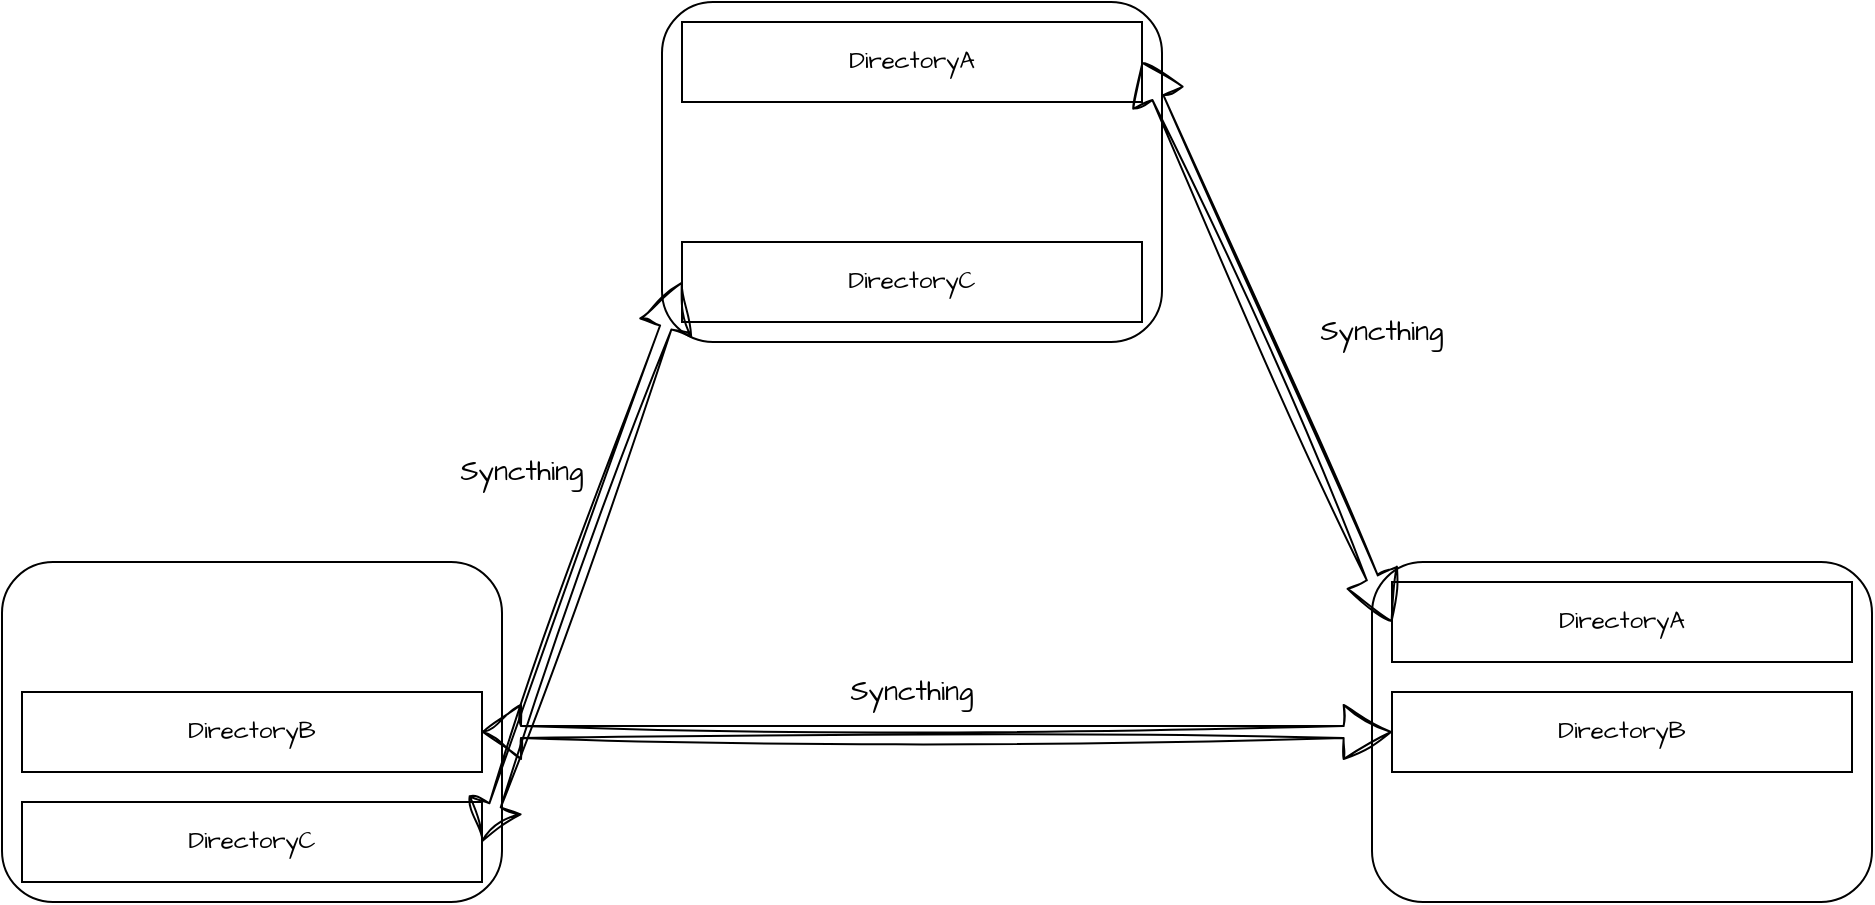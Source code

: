 <mxfile version="25.0.3">
  <diagram name="第 1 页" id="W1NaZzGZs_vzOwhi8Zwm">
    <mxGraphModel dx="1001" dy="620" grid="1" gridSize="10" guides="1" tooltips="1" connect="1" arrows="1" fold="1" page="1" pageScale="1" pageWidth="3200" pageHeight="2400" math="0" shadow="0">
      <root>
        <mxCell id="0" />
        <mxCell id="1" parent="0" />
        <mxCell id="Ddw5Nik--lQp2w7nQWTA-5" value="" style="rounded=1;whiteSpace=wrap;html=1;hachureGap=4;fontFamily=Architects Daughter;fontSource=https%3A%2F%2Ffonts.googleapis.com%2Fcss%3Ffamily%3DArchitects%2BDaughter;fillColor=default;" vertex="1" parent="1">
          <mxGeometry x="1120" y="680" width="250" height="170" as="geometry" />
        </mxCell>
        <mxCell id="Ddw5Nik--lQp2w7nQWTA-7" value="DirectoryA" style="rounded=0;whiteSpace=wrap;html=1;hachureGap=4;fontFamily=Architects Daughter;fontSource=https%3A%2F%2Ffonts.googleapis.com%2Fcss%3Ffamily%3DArchitects%2BDaughter;" vertex="1" parent="1">
          <mxGeometry x="1130" y="690" width="230" height="40" as="geometry" />
        </mxCell>
        <mxCell id="Ddw5Nik--lQp2w7nQWTA-9" value="DirectoryC" style="rounded=0;whiteSpace=wrap;html=1;hachureGap=4;fontFamily=Architects Daughter;fontSource=https%3A%2F%2Ffonts.googleapis.com%2Fcss%3Ffamily%3DArchitects%2BDaughter;" vertex="1" parent="1">
          <mxGeometry x="1130" y="800" width="230" height="40" as="geometry" />
        </mxCell>
        <mxCell id="Ddw5Nik--lQp2w7nQWTA-10" value="" style="rounded=1;whiteSpace=wrap;html=1;hachureGap=4;fontFamily=Architects Daughter;fontSource=https%3A%2F%2Ffonts.googleapis.com%2Fcss%3Ffamily%3DArchitects%2BDaughter;fillColor=default;" vertex="1" parent="1">
          <mxGeometry x="790" y="960" width="250" height="170" as="geometry" />
        </mxCell>
        <mxCell id="Ddw5Nik--lQp2w7nQWTA-12" value="DirectoryB" style="rounded=0;whiteSpace=wrap;html=1;hachureGap=4;fontFamily=Architects Daughter;fontSource=https%3A%2F%2Ffonts.googleapis.com%2Fcss%3Ffamily%3DArchitects%2BDaughter;" vertex="1" parent="1">
          <mxGeometry x="800" y="1025" width="230" height="40" as="geometry" />
        </mxCell>
        <mxCell id="Ddw5Nik--lQp2w7nQWTA-13" value="DirectoryC" style="rounded=0;whiteSpace=wrap;html=1;hachureGap=4;fontFamily=Architects Daughter;fontSource=https%3A%2F%2Ffonts.googleapis.com%2Fcss%3Ffamily%3DArchitects%2BDaughter;" vertex="1" parent="1">
          <mxGeometry x="800" y="1080" width="230" height="40" as="geometry" />
        </mxCell>
        <mxCell id="Ddw5Nik--lQp2w7nQWTA-14" value="" style="rounded=1;whiteSpace=wrap;html=1;hachureGap=4;fontFamily=Architects Daughter;fontSource=https%3A%2F%2Ffonts.googleapis.com%2Fcss%3Ffamily%3DArchitects%2BDaughter;fillColor=default;" vertex="1" parent="1">
          <mxGeometry x="1475" y="960" width="250" height="170" as="geometry" />
        </mxCell>
        <mxCell id="Ddw5Nik--lQp2w7nQWTA-15" value="DirectoryA" style="rounded=0;whiteSpace=wrap;html=1;hachureGap=4;fontFamily=Architects Daughter;fontSource=https%3A%2F%2Ffonts.googleapis.com%2Fcss%3Ffamily%3DArchitects%2BDaughter;" vertex="1" parent="1">
          <mxGeometry x="1485" y="970" width="230" height="40" as="geometry" />
        </mxCell>
        <mxCell id="Ddw5Nik--lQp2w7nQWTA-16" value="DirectoryB" style="rounded=0;whiteSpace=wrap;html=1;hachureGap=4;fontFamily=Architects Daughter;fontSource=https%3A%2F%2Ffonts.googleapis.com%2Fcss%3Ffamily%3DArchitects%2BDaughter;" vertex="1" parent="1">
          <mxGeometry x="1485" y="1025" width="230" height="40" as="geometry" />
        </mxCell>
        <mxCell id="Ddw5Nik--lQp2w7nQWTA-18" value="" style="shape=flexArrow;endArrow=classic;startArrow=classic;html=1;rounded=0;sketch=1;hachureGap=4;jiggle=2;curveFitting=1;fontFamily=Architects Daughter;fontSource=https%3A%2F%2Ffonts.googleapis.com%2Fcss%3Ffamily%3DArchitects%2BDaughter;width=6;endSize=7.56;entryX=0;entryY=0.5;entryDx=0;entryDy=0;exitX=1;exitY=0.5;exitDx=0;exitDy=0;" edge="1" parent="1" source="Ddw5Nik--lQp2w7nQWTA-13" target="Ddw5Nik--lQp2w7nQWTA-9">
          <mxGeometry width="100" height="100" relative="1" as="geometry">
            <mxPoint x="1030" y="1102" as="sourcePoint" />
            <mxPoint x="1460" y="1098" as="targetPoint" />
          </mxGeometry>
        </mxCell>
        <mxCell id="Ddw5Nik--lQp2w7nQWTA-19" value="" style="shape=flexArrow;endArrow=classic;startArrow=classic;html=1;rounded=0;sketch=1;hachureGap=4;jiggle=2;curveFitting=1;fontFamily=Architects Daughter;fontSource=https%3A%2F%2Ffonts.googleapis.com%2Fcss%3Ffamily%3DArchitects%2BDaughter;width=6;endSize=7.56;entryX=0;entryY=0.5;entryDx=0;entryDy=0;exitX=1;exitY=0.5;exitDx=0;exitDy=0;" edge="1" parent="1" source="Ddw5Nik--lQp2w7nQWTA-12" target="Ddw5Nik--lQp2w7nQWTA-16">
          <mxGeometry width="100" height="100" relative="1" as="geometry">
            <mxPoint x="1100" y="1120" as="sourcePoint" />
            <mxPoint x="1200" y="840" as="targetPoint" />
          </mxGeometry>
        </mxCell>
        <mxCell id="Ddw5Nik--lQp2w7nQWTA-20" value="" style="shape=flexArrow;endArrow=classic;startArrow=classic;html=1;rounded=0;sketch=1;hachureGap=4;jiggle=2;curveFitting=1;fontFamily=Architects Daughter;fontSource=https%3A%2F%2Ffonts.googleapis.com%2Fcss%3Ffamily%3DArchitects%2BDaughter;width=6;endSize=7.56;exitX=1;exitY=0.5;exitDx=0;exitDy=0;entryX=0;entryY=0.5;entryDx=0;entryDy=0;" edge="1" parent="1" source="Ddw5Nik--lQp2w7nQWTA-7" target="Ddw5Nik--lQp2w7nQWTA-15">
          <mxGeometry width="100" height="100" relative="1" as="geometry">
            <mxPoint x="1210" y="760" as="sourcePoint" />
            <mxPoint x="1665" y="760" as="targetPoint" />
          </mxGeometry>
        </mxCell>
        <mxCell id="Ddw5Nik--lQp2w7nQWTA-21" value="&lt;font style=&quot;font-size: 14px;&quot;&gt;Syncthing&lt;/font&gt;" style="text;html=1;align=center;verticalAlign=middle;whiteSpace=wrap;rounded=0;fontFamily=Architects Daughter;fontSource=https%3A%2F%2Ffonts.googleapis.com%2Fcss%3Ffamily%3DArchitects%2BDaughter;" vertex="1" parent="1">
          <mxGeometry x="1010" y="900" width="80" height="30" as="geometry" />
        </mxCell>
        <mxCell id="Ddw5Nik--lQp2w7nQWTA-23" value="&lt;font style=&quot;font-size: 14px;&quot;&gt;Syncthing&lt;/font&gt;" style="text;html=1;align=center;verticalAlign=middle;whiteSpace=wrap;rounded=0;fontFamily=Architects Daughter;fontSource=https%3A%2F%2Ffonts.googleapis.com%2Fcss%3Ffamily%3DArchitects%2BDaughter;" vertex="1" parent="1">
          <mxGeometry x="1205" y="1010" width="80" height="30" as="geometry" />
        </mxCell>
        <mxCell id="Ddw5Nik--lQp2w7nQWTA-24" value="&lt;font style=&quot;font-size: 14px;&quot;&gt;Syncthing&lt;/font&gt;" style="text;html=1;align=center;verticalAlign=middle;whiteSpace=wrap;rounded=0;fontFamily=Architects Daughter;fontSource=https%3A%2F%2Ffonts.googleapis.com%2Fcss%3Ffamily%3DArchitects%2BDaughter;" vertex="1" parent="1">
          <mxGeometry x="1440" y="830" width="80" height="30" as="geometry" />
        </mxCell>
      </root>
    </mxGraphModel>
  </diagram>
</mxfile>
